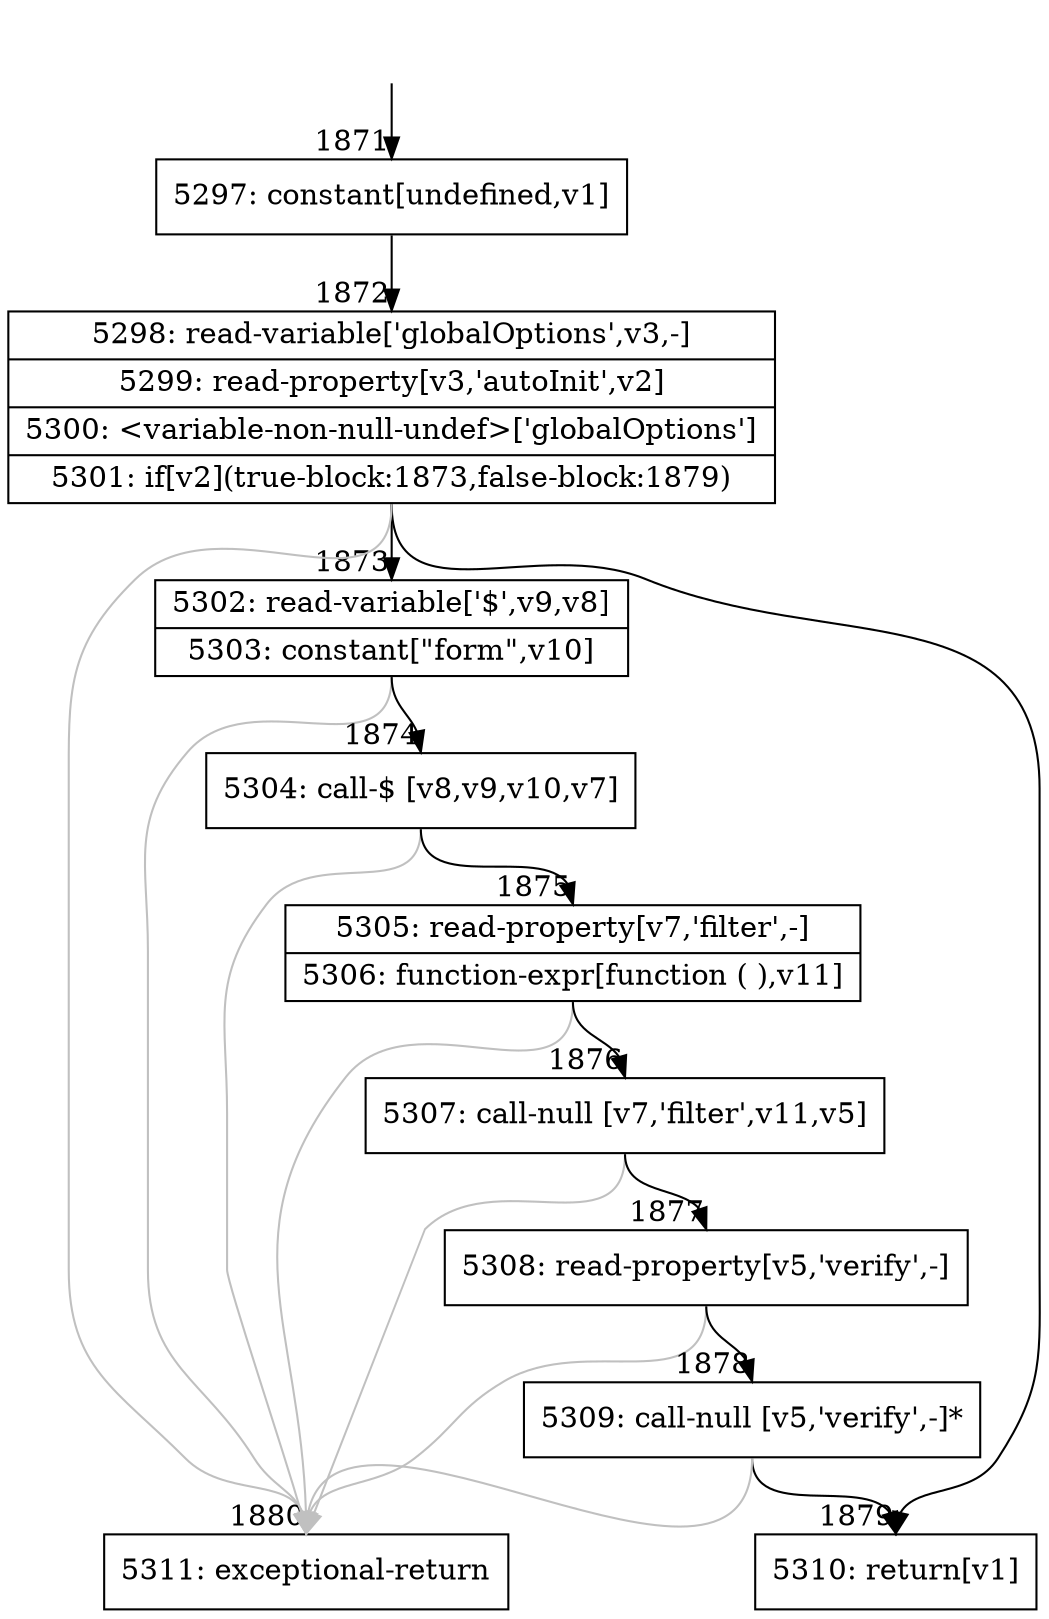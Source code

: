 digraph {
rankdir="TD"
BB_entry160[shape=none,label=""];
BB_entry160 -> BB1871 [tailport=s, headport=n, headlabel="    1871"]
BB1871 [shape=record label="{5297: constant[undefined,v1]}" ] 
BB1871 -> BB1872 [tailport=s, headport=n, headlabel="      1872"]
BB1872 [shape=record label="{5298: read-variable['globalOptions',v3,-]|5299: read-property[v3,'autoInit',v2]|5300: \<variable-non-null-undef\>['globalOptions']|5301: if[v2](true-block:1873,false-block:1879)}" ] 
BB1872 -> BB1873 [tailport=s, headport=n, headlabel="      1873"]
BB1872 -> BB1879 [tailport=s, headport=n, headlabel="      1879"]
BB1872 -> BB1880 [tailport=s, headport=n, color=gray, headlabel="      1880"]
BB1873 [shape=record label="{5302: read-variable['$',v9,v8]|5303: constant[\"form\",v10]}" ] 
BB1873 -> BB1874 [tailport=s, headport=n, headlabel="      1874"]
BB1873 -> BB1880 [tailport=s, headport=n, color=gray]
BB1874 [shape=record label="{5304: call-$ [v8,v9,v10,v7]}" ] 
BB1874 -> BB1875 [tailport=s, headport=n, headlabel="      1875"]
BB1874 -> BB1880 [tailport=s, headport=n, color=gray]
BB1875 [shape=record label="{5305: read-property[v7,'filter',-]|5306: function-expr[function ( ),v11]}" ] 
BB1875 -> BB1876 [tailport=s, headport=n, headlabel="      1876"]
BB1875 -> BB1880 [tailport=s, headport=n, color=gray]
BB1876 [shape=record label="{5307: call-null [v7,'filter',v11,v5]}" ] 
BB1876 -> BB1877 [tailport=s, headport=n, headlabel="      1877"]
BB1876 -> BB1880 [tailport=s, headport=n, color=gray]
BB1877 [shape=record label="{5308: read-property[v5,'verify',-]}" ] 
BB1877 -> BB1878 [tailport=s, headport=n, headlabel="      1878"]
BB1877 -> BB1880 [tailport=s, headport=n, color=gray]
BB1878 [shape=record label="{5309: call-null [v5,'verify',-]*}" ] 
BB1878 -> BB1879 [tailport=s, headport=n]
BB1878 -> BB1880 [tailport=s, headport=n, color=gray]
BB1879 [shape=record label="{5310: return[v1]}" ] 
BB1880 [shape=record label="{5311: exceptional-return}" ] 
//#$~ 1738
}
